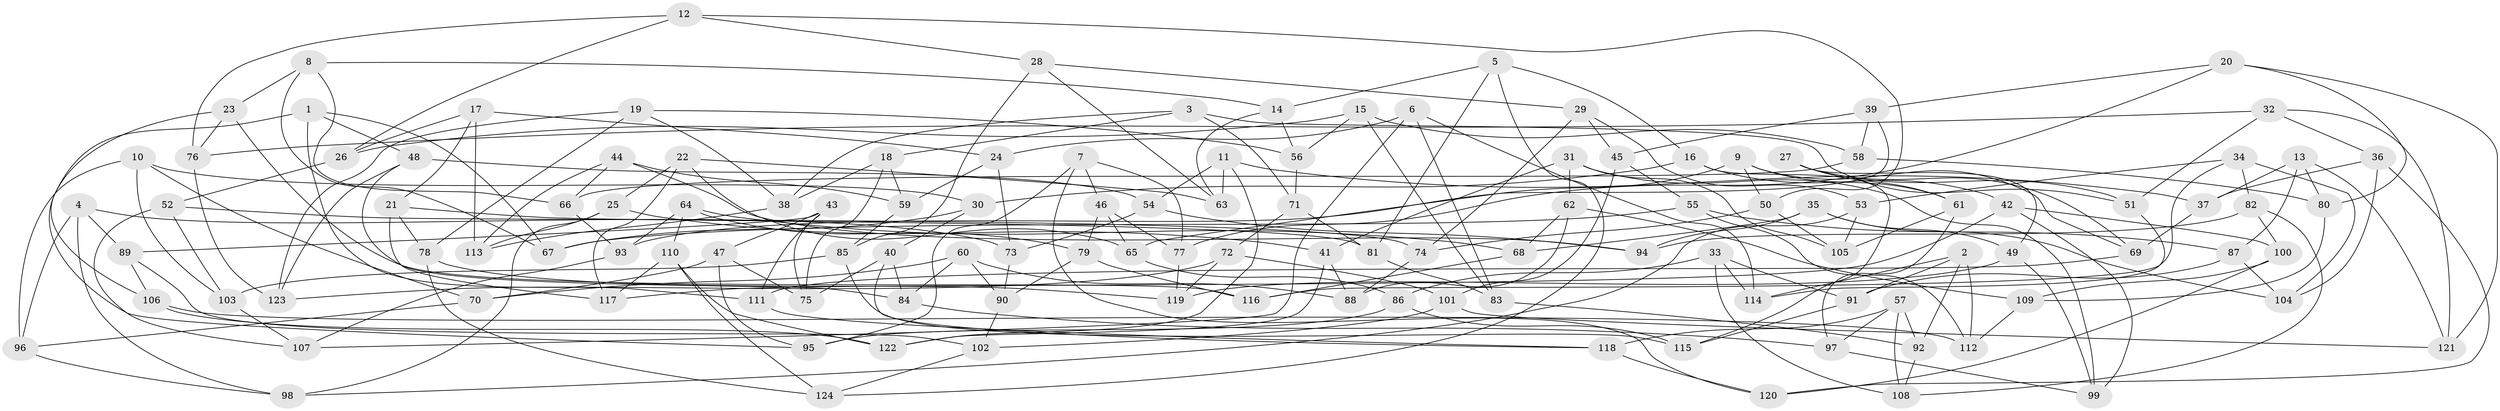 // coarse degree distribution, {6: 0.5256410256410257, 5: 0.0641025641025641, 4: 0.3974358974358974, 3: 0.01282051282051282}
// Generated by graph-tools (version 1.1) at 2025/52/02/27/25 19:52:31]
// undirected, 124 vertices, 248 edges
graph export_dot {
graph [start="1"]
  node [color=gray90,style=filled];
  1;
  2;
  3;
  4;
  5;
  6;
  7;
  8;
  9;
  10;
  11;
  12;
  13;
  14;
  15;
  16;
  17;
  18;
  19;
  20;
  21;
  22;
  23;
  24;
  25;
  26;
  27;
  28;
  29;
  30;
  31;
  32;
  33;
  34;
  35;
  36;
  37;
  38;
  39;
  40;
  41;
  42;
  43;
  44;
  45;
  46;
  47;
  48;
  49;
  50;
  51;
  52;
  53;
  54;
  55;
  56;
  57;
  58;
  59;
  60;
  61;
  62;
  63;
  64;
  65;
  66;
  67;
  68;
  69;
  70;
  71;
  72;
  73;
  74;
  75;
  76;
  77;
  78;
  79;
  80;
  81;
  82;
  83;
  84;
  85;
  86;
  87;
  88;
  89;
  90;
  91;
  92;
  93;
  94;
  95;
  96;
  97;
  98;
  99;
  100;
  101;
  102;
  103;
  104;
  105;
  106;
  107;
  108;
  109;
  110;
  111;
  112;
  113;
  114;
  115;
  116;
  117;
  118;
  119;
  120;
  121;
  122;
  123;
  124;
  1 -- 48;
  1 -- 111;
  1 -- 67;
  1 -- 95;
  2 -- 114;
  2 -- 112;
  2 -- 92;
  2 -- 91;
  3 -- 51;
  3 -- 18;
  3 -- 38;
  3 -- 71;
  4 -- 73;
  4 -- 98;
  4 -- 89;
  4 -- 96;
  5 -- 14;
  5 -- 124;
  5 -- 81;
  5 -- 16;
  6 -- 114;
  6 -- 107;
  6 -- 24;
  6 -- 83;
  7 -- 95;
  7 -- 77;
  7 -- 120;
  7 -- 46;
  8 -- 67;
  8 -- 14;
  8 -- 23;
  8 -- 66;
  9 -- 50;
  9 -- 69;
  9 -- 61;
  9 -- 65;
  10 -- 96;
  10 -- 70;
  10 -- 30;
  10 -- 103;
  11 -- 63;
  11 -- 37;
  11 -- 54;
  11 -- 122;
  12 -- 50;
  12 -- 28;
  12 -- 26;
  12 -- 76;
  13 -- 37;
  13 -- 121;
  13 -- 87;
  13 -- 80;
  14 -- 56;
  14 -- 63;
  15 -- 56;
  15 -- 58;
  15 -- 26;
  15 -- 83;
  16 -- 115;
  16 -- 42;
  16 -- 30;
  17 -- 26;
  17 -- 113;
  17 -- 21;
  17 -- 24;
  18 -- 59;
  18 -- 75;
  18 -- 38;
  19 -- 78;
  19 -- 123;
  19 -- 38;
  19 -- 56;
  20 -- 80;
  20 -- 39;
  20 -- 121;
  20 -- 77;
  21 -- 81;
  21 -- 117;
  21 -- 78;
  22 -- 63;
  22 -- 65;
  22 -- 25;
  22 -- 117;
  23 -- 106;
  23 -- 76;
  23 -- 116;
  24 -- 73;
  24 -- 59;
  25 -- 41;
  25 -- 98;
  25 -- 113;
  26 -- 52;
  27 -- 61;
  27 -- 69;
  27 -- 51;
  27 -- 49;
  28 -- 29;
  28 -- 85;
  28 -- 63;
  29 -- 45;
  29 -- 53;
  29 -- 74;
  30 -- 67;
  30 -- 40;
  31 -- 99;
  31 -- 41;
  31 -- 62;
  31 -- 105;
  32 -- 36;
  32 -- 121;
  32 -- 51;
  32 -- 76;
  33 -- 86;
  33 -- 91;
  33 -- 114;
  33 -- 108;
  34 -- 82;
  34 -- 116;
  34 -- 104;
  34 -- 53;
  35 -- 94;
  35 -- 49;
  35 -- 68;
  35 -- 104;
  36 -- 37;
  36 -- 104;
  36 -- 120;
  37 -- 69;
  38 -- 113;
  39 -- 93;
  39 -- 45;
  39 -- 58;
  40 -- 84;
  40 -- 75;
  40 -- 118;
  41 -- 122;
  41 -- 88;
  42 -- 99;
  42 -- 117;
  42 -- 100;
  43 -- 75;
  43 -- 111;
  43 -- 47;
  43 -- 89;
  44 -- 113;
  44 -- 94;
  44 -- 59;
  44 -- 66;
  45 -- 55;
  45 -- 101;
  46 -- 79;
  46 -- 77;
  46 -- 65;
  47 -- 95;
  47 -- 70;
  47 -- 75;
  48 -- 54;
  48 -- 84;
  48 -- 123;
  49 -- 99;
  49 -- 119;
  50 -- 74;
  50 -- 105;
  51 -- 114;
  52 -- 74;
  52 -- 103;
  52 -- 107;
  53 -- 98;
  53 -- 105;
  54 -- 73;
  54 -- 94;
  55 -- 87;
  55 -- 112;
  55 -- 67;
  56 -- 71;
  57 -- 118;
  57 -- 108;
  57 -- 97;
  57 -- 92;
  58 -- 80;
  58 -- 66;
  59 -- 85;
  60 -- 88;
  60 -- 84;
  60 -- 90;
  60 -- 70;
  61 -- 97;
  61 -- 105;
  62 -- 109;
  62 -- 88;
  62 -- 68;
  64 -- 68;
  64 -- 110;
  64 -- 93;
  64 -- 79;
  65 -- 86;
  66 -- 93;
  68 -- 116;
  69 -- 111;
  70 -- 96;
  71 -- 81;
  71 -- 72;
  72 -- 123;
  72 -- 101;
  72 -- 119;
  73 -- 90;
  74 -- 88;
  76 -- 123;
  77 -- 119;
  78 -- 119;
  78 -- 124;
  79 -- 116;
  79 -- 90;
  80 -- 109;
  81 -- 83;
  82 -- 108;
  82 -- 100;
  82 -- 94;
  83 -- 92;
  84 -- 97;
  85 -- 115;
  85 -- 103;
  86 -- 95;
  86 -- 115;
  87 -- 91;
  87 -- 104;
  89 -- 106;
  89 -- 102;
  90 -- 102;
  91 -- 115;
  92 -- 108;
  93 -- 107;
  96 -- 98;
  97 -- 99;
  100 -- 120;
  100 -- 109;
  101 -- 121;
  101 -- 102;
  102 -- 124;
  103 -- 107;
  106 -- 112;
  106 -- 122;
  109 -- 112;
  110 -- 122;
  110 -- 117;
  110 -- 124;
  111 -- 118;
  118 -- 120;
}
